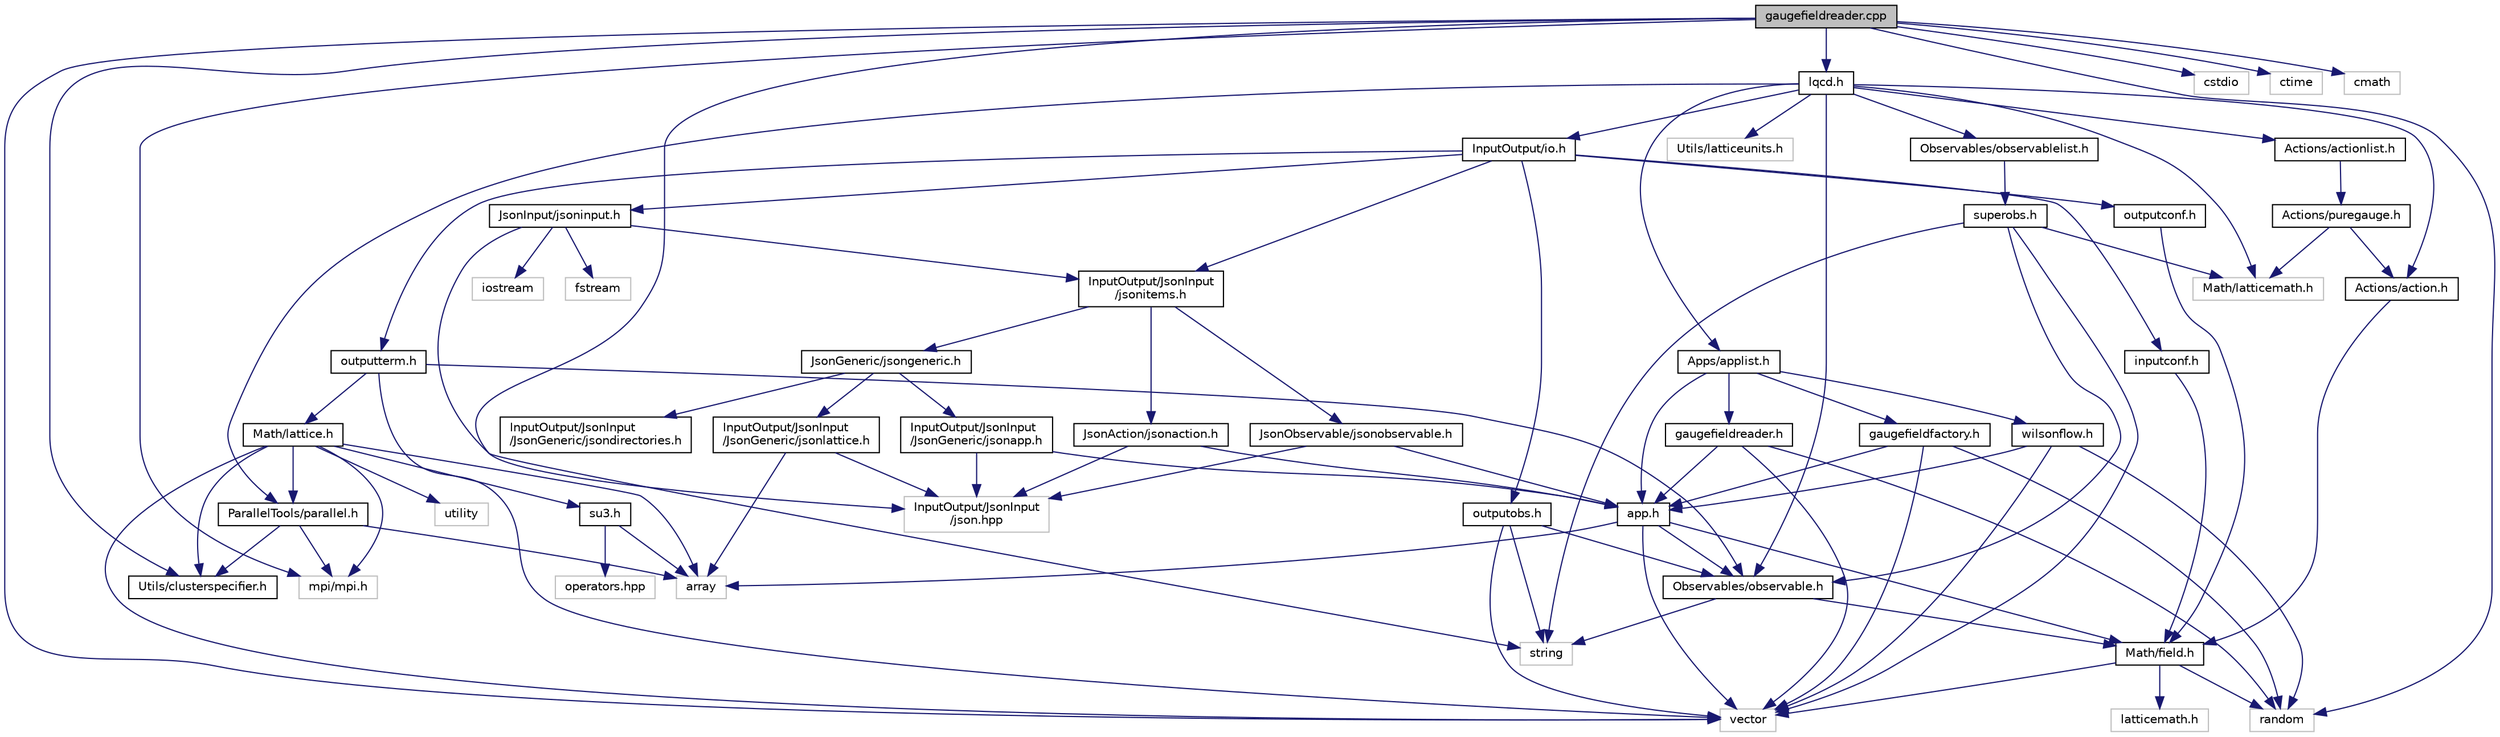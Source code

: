 digraph "gaugefieldreader.cpp"
{
 // INTERACTIVE_SVG=YES
  edge [fontname="Helvetica",fontsize="10",labelfontname="Helvetica",labelfontsize="10"];
  node [fontname="Helvetica",fontsize="10",shape=record];
  Node1 [label="gaugefieldreader.cpp",height=0.2,width=0.4,color="black", fillcolor="grey75", style="filled", fontcolor="black"];
  Node1 -> Node2 [color="midnightblue",fontsize="10",style="solid",fontname="Helvetica"];
  Node2 [label="Utils/clusterspecifier.h",height=0.2,width=0.4,color="black", fillcolor="white", style="filled",URL="$df/d5b/clusterspecifier_8h_source.html"];
  Node1 -> Node3 [color="midnightblue",fontsize="10",style="solid",fontname="Helvetica"];
  Node3 [label="mpi/mpi.h",height=0.2,width=0.4,color="grey75", fillcolor="white", style="filled"];
  Node1 -> Node4 [color="midnightblue",fontsize="10",style="solid",fontname="Helvetica"];
  Node4 [label="vector",height=0.2,width=0.4,color="grey75", fillcolor="white", style="filled"];
  Node1 -> Node5 [color="midnightblue",fontsize="10",style="solid",fontname="Helvetica"];
  Node5 [label="cstdio",height=0.2,width=0.4,color="grey75", fillcolor="white", style="filled"];
  Node1 -> Node6 [color="midnightblue",fontsize="10",style="solid",fontname="Helvetica"];
  Node6 [label="string",height=0.2,width=0.4,color="grey75", fillcolor="white", style="filled"];
  Node1 -> Node7 [color="midnightblue",fontsize="10",style="solid",fontname="Helvetica"];
  Node7 [label="ctime",height=0.2,width=0.4,color="grey75", fillcolor="white", style="filled"];
  Node1 -> Node8 [color="midnightblue",fontsize="10",style="solid",fontname="Helvetica"];
  Node8 [label="cmath",height=0.2,width=0.4,color="grey75", fillcolor="white", style="filled"];
  Node1 -> Node9 [color="midnightblue",fontsize="10",style="solid",fontname="Helvetica"];
  Node9 [label="random",height=0.2,width=0.4,color="grey75", fillcolor="white", style="filled"];
  Node1 -> Node10 [color="midnightblue",fontsize="10",style="solid",fontname="Helvetica"];
  Node10 [label="lqcd.h",height=0.2,width=0.4,color="black", fillcolor="white", style="filled",URL="$d7/de6/lqcd_8h.html",tooltip="Main include file for all headers. "];
  Node10 -> Node11 [color="midnightblue",fontsize="10",style="solid",fontname="Helvetica"];
  Node11 [label="Actions/action.h",height=0.2,width=0.4,color="black", fillcolor="white", style="filled",URL="$d7/d61/action_8h.html",tooltip="Contains the definition of the Action prototype. "];
  Node11 -> Node12 [color="midnightblue",fontsize="10",style="solid",fontname="Helvetica"];
  Node12 [label="Math/field.h",height=0.2,width=0.4,color="black", fillcolor="white", style="filled",URL="$d5/d5a/field_8h.html",tooltip="Contains the definition of the Field class. "];
  Node12 -> Node4 [color="midnightblue",fontsize="10",style="solid",fontname="Helvetica"];
  Node12 -> Node9 [color="midnightblue",fontsize="10",style="solid",fontname="Helvetica"];
  Node12 -> Node13 [color="midnightblue",fontsize="10",style="solid",fontname="Helvetica"];
  Node13 [label="latticemath.h",height=0.2,width=0.4,color="grey75", fillcolor="white", style="filled"];
  Node10 -> Node14 [color="midnightblue",fontsize="10",style="solid",fontname="Helvetica"];
  Node14 [label="Actions/actionlist.h",height=0.2,width=0.4,color="black", fillcolor="white", style="filled",URL="$dd/d0c/actionlist_8h.html",tooltip="Main include file for Action derived classes. "];
  Node14 -> Node15 [color="midnightblue",fontsize="10",style="solid",fontname="Helvetica"];
  Node15 [label="Actions/puregauge.h",height=0.2,width=0.4,color="black", fillcolor="white", style="filled",URL="$de/d02/puregauge_8h.html",tooltip="Contains the definition of the PureGauge action derived class. "];
  Node15 -> Node11 [color="midnightblue",fontsize="10",style="solid",fontname="Helvetica"];
  Node15 -> Node16 [color="midnightblue",fontsize="10",style="solid",fontname="Helvetica"];
  Node16 [label="Math/latticemath.h",height=0.2,width=0.4,color="grey75", fillcolor="white", style="filled"];
  Node10 -> Node17 [color="midnightblue",fontsize="10",style="solid",fontname="Helvetica"];
  Node17 [label="Apps/applist.h",height=0.2,width=0.4,color="black", fillcolor="white", style="filled",URL="$d2/dc3/applist_8h.html",tooltip="Main include file for App derived classes. "];
  Node17 -> Node18 [color="midnightblue",fontsize="10",style="solid",fontname="Helvetica"];
  Node18 [label="app.h",height=0.2,width=0.4,color="black", fillcolor="white", style="filled",URL="$d2/d39/app_8h.html",tooltip="Contains the definition of the App prototype. "];
  Node18 -> Node19 [color="midnightblue",fontsize="10",style="solid",fontname="Helvetica"];
  Node19 [label="array",height=0.2,width=0.4,color="grey75", fillcolor="white", style="filled"];
  Node18 -> Node4 [color="midnightblue",fontsize="10",style="solid",fontname="Helvetica"];
  Node18 -> Node12 [color="midnightblue",fontsize="10",style="solid",fontname="Helvetica"];
  Node18 -> Node20 [color="midnightblue",fontsize="10",style="solid",fontname="Helvetica"];
  Node20 [label="Observables/observable.h",height=0.2,width=0.4,color="black", fillcolor="white", style="filled",URL="$d6/d1e/observable_8h.html",tooltip="Contains the definition of the Observable prototype. "];
  Node20 -> Node6 [color="midnightblue",fontsize="10",style="solid",fontname="Helvetica"];
  Node20 -> Node12 [color="midnightblue",fontsize="10",style="solid",fontname="Helvetica"];
  Node17 -> Node21 [color="midnightblue",fontsize="10",style="solid",fontname="Helvetica"];
  Node21 [label="gaugefieldfactory.h",height=0.2,width=0.4,color="black", fillcolor="white", style="filled",URL="$d6/d5e/gaugefieldfactory_8h.html",tooltip="Contains the definition of the GaugeFieldFactory App derived class. "];
  Node21 -> Node4 [color="midnightblue",fontsize="10",style="solid",fontname="Helvetica"];
  Node21 -> Node9 [color="midnightblue",fontsize="10",style="solid",fontname="Helvetica"];
  Node21 -> Node18 [color="midnightblue",fontsize="10",style="solid",fontname="Helvetica"];
  Node17 -> Node22 [color="midnightblue",fontsize="10",style="solid",fontname="Helvetica"];
  Node22 [label="gaugefieldreader.h",height=0.2,width=0.4,color="black", fillcolor="white", style="filled",URL="$d8/d09/gaugefieldreader_8h.html",tooltip="Contains the definition of the GaugeFieldReader App derived class. "];
  Node22 -> Node4 [color="midnightblue",fontsize="10",style="solid",fontname="Helvetica"];
  Node22 -> Node9 [color="midnightblue",fontsize="10",style="solid",fontname="Helvetica"];
  Node22 -> Node18 [color="midnightblue",fontsize="10",style="solid",fontname="Helvetica"];
  Node17 -> Node23 [color="midnightblue",fontsize="10",style="solid",fontname="Helvetica"];
  Node23 [label="wilsonflow.h",height=0.2,width=0.4,color="black", fillcolor="white", style="filled",URL="$d3/df8/wilsonflow_8h.html",tooltip="Contains the definition of the WilsonFlow App derived class. "];
  Node23 -> Node4 [color="midnightblue",fontsize="10",style="solid",fontname="Helvetica"];
  Node23 -> Node9 [color="midnightblue",fontsize="10",style="solid",fontname="Helvetica"];
  Node23 -> Node18 [color="midnightblue",fontsize="10",style="solid",fontname="Helvetica"];
  Node10 -> Node24 [color="midnightblue",fontsize="10",style="solid",fontname="Helvetica"];
  Node24 [label="InputOutput/io.h",height=0.2,width=0.4,color="black", fillcolor="white", style="filled",URL="$dc/dac/io_8h.html",tooltip="Main include file for input output related headers. "];
  Node24 -> Node25 [color="midnightblue",fontsize="10",style="solid",fontname="Helvetica"];
  Node25 [label="inputconf.h",height=0.2,width=0.4,color="black", fillcolor="white", style="filled",URL="$d5/d57/inputconf_8h.html",tooltip="Contains classes for reading lattices from binary files. "];
  Node25 -> Node12 [color="midnightblue",fontsize="10",style="solid",fontname="Helvetica"];
  Node24 -> Node26 [color="midnightblue",fontsize="10",style="solid",fontname="Helvetica"];
  Node26 [label="outputconf.h",height=0.2,width=0.4,color="black", fillcolor="white", style="filled",URL="$d6/dca/outputconf_8h.html",tooltip="Contains classes for saving lattices to binary files. "];
  Node26 -> Node12 [color="midnightblue",fontsize="10",style="solid",fontname="Helvetica"];
  Node24 -> Node27 [color="midnightblue",fontsize="10",style="solid",fontname="Helvetica"];
  Node27 [label="outputobs.h",height=0.2,width=0.4,color="black", fillcolor="white", style="filled",URL="$d4/d05/outputobs_8h.html",tooltip="Contains classes for output to file of observables values. "];
  Node27 -> Node4 [color="midnightblue",fontsize="10",style="solid",fontname="Helvetica"];
  Node27 -> Node6 [color="midnightblue",fontsize="10",style="solid",fontname="Helvetica"];
  Node27 -> Node20 [color="midnightblue",fontsize="10",style="solid",fontname="Helvetica"];
  Node24 -> Node28 [color="midnightblue",fontsize="10",style="solid",fontname="Helvetica"];
  Node28 [label="outputterm.h",height=0.2,width=0.4,color="black", fillcolor="white", style="filled",URL="$dc/d00/outputterm_8h.html",tooltip="Contains classes for output to standard command line interface. "];
  Node28 -> Node4 [color="midnightblue",fontsize="10",style="solid",fontname="Helvetica"];
  Node28 -> Node29 [color="midnightblue",fontsize="10",style="solid",fontname="Helvetica"];
  Node29 [label="Math/lattice.h",height=0.2,width=0.4,color="black", fillcolor="white", style="filled",URL="$da/de0/lattice_8h.html",tooltip="Contains the definition of the Lattice class. "];
  Node29 -> Node4 [color="midnightblue",fontsize="10",style="solid",fontname="Helvetica"];
  Node29 -> Node19 [color="midnightblue",fontsize="10",style="solid",fontname="Helvetica"];
  Node29 -> Node30 [color="midnightblue",fontsize="10",style="solid",fontname="Helvetica"];
  Node30 [label="utility",height=0.2,width=0.4,color="grey75", fillcolor="white", style="filled"];
  Node29 -> Node31 [color="midnightblue",fontsize="10",style="solid",fontname="Helvetica"];
  Node31 [label="su3.h",height=0.2,width=0.4,color="black", fillcolor="white", style="filled",URL="$d1/df4/su3_8h.html",tooltip="Basic library to implement SU3 matrix arithmetics and functions. "];
  Node31 -> Node19 [color="midnightblue",fontsize="10",style="solid",fontname="Helvetica"];
  Node31 -> Node32 [color="midnightblue",fontsize="10",style="solid",fontname="Helvetica"];
  Node32 [label="operators.hpp",height=0.2,width=0.4,color="grey75", fillcolor="white", style="filled"];
  Node29 -> Node2 [color="midnightblue",fontsize="10",style="solid",fontname="Helvetica"];
  Node29 -> Node3 [color="midnightblue",fontsize="10",style="solid",fontname="Helvetica"];
  Node29 -> Node33 [color="midnightblue",fontsize="10",style="solid",fontname="Helvetica"];
  Node33 [label="ParallelTools/parallel.h",height=0.2,width=0.4,color="black", fillcolor="white", style="filled",URL="$df/d5c/parallel_8h.html",tooltip="Utilities for parallelization. "];
  Node33 -> Node2 [color="midnightblue",fontsize="10",style="solid",fontname="Helvetica"];
  Node33 -> Node3 [color="midnightblue",fontsize="10",style="solid",fontname="Helvetica"];
  Node33 -> Node19 [color="midnightblue",fontsize="10",style="solid",fontname="Helvetica"];
  Node28 -> Node20 [color="midnightblue",fontsize="10",style="solid",fontname="Helvetica"];
  Node24 -> Node34 [color="midnightblue",fontsize="10",style="solid",fontname="Helvetica"];
  Node34 [label="JsonInput/jsoninput.h",height=0.2,width=0.4,color="black", fillcolor="white", style="filled",URL="$d3/d35/jsoninput_8h_source.html"];
  Node34 -> Node35 [color="midnightblue",fontsize="10",style="solid",fontname="Helvetica"];
  Node35 [label="iostream",height=0.2,width=0.4,color="grey75", fillcolor="white", style="filled"];
  Node34 -> Node36 [color="midnightblue",fontsize="10",style="solid",fontname="Helvetica"];
  Node36 [label="fstream",height=0.2,width=0.4,color="grey75", fillcolor="white", style="filled"];
  Node34 -> Node37 [color="midnightblue",fontsize="10",style="solid",fontname="Helvetica"];
  Node37 [label="InputOutput/JsonInput\l/json.hpp",height=0.2,width=0.4,color="grey75", fillcolor="white", style="filled"];
  Node34 -> Node38 [color="midnightblue",fontsize="10",style="solid",fontname="Helvetica"];
  Node38 [label="InputOutput/JsonInput\l/jsonitems.h",height=0.2,width=0.4,color="black", fillcolor="white", style="filled",URL="$da/df7/jsonitems_8h_source.html"];
  Node38 -> Node39 [color="midnightblue",fontsize="10",style="solid",fontname="Helvetica"];
  Node39 [label="JsonGeneric/jsongeneric.h",height=0.2,width=0.4,color="black", fillcolor="white", style="filled",URL="$dc/da0/jsongeneric_8h_source.html"];
  Node39 -> Node40 [color="midnightblue",fontsize="10",style="solid",fontname="Helvetica"];
  Node40 [label="InputOutput/JsonInput\l/JsonGeneric/jsonapp.h",height=0.2,width=0.4,color="black", fillcolor="white", style="filled",URL="$d9/db0/jsonapp_8h_source.html"];
  Node40 -> Node37 [color="midnightblue",fontsize="10",style="solid",fontname="Helvetica"];
  Node40 -> Node18 [color="midnightblue",fontsize="10",style="solid",fontname="Helvetica"];
  Node39 -> Node41 [color="midnightblue",fontsize="10",style="solid",fontname="Helvetica"];
  Node41 [label="InputOutput/JsonInput\l/JsonGeneric/jsonlattice.h",height=0.2,width=0.4,color="black", fillcolor="white", style="filled",URL="$da/dc9/jsonlattice_8h_source.html"];
  Node41 -> Node37 [color="midnightblue",fontsize="10",style="solid",fontname="Helvetica"];
  Node41 -> Node19 [color="midnightblue",fontsize="10",style="solid",fontname="Helvetica"];
  Node39 -> Node42 [color="midnightblue",fontsize="10",style="solid",fontname="Helvetica"];
  Node42 [label="InputOutput/JsonInput\l/JsonGeneric/jsondirectories.h",height=0.2,width=0.4,color="black", fillcolor="white", style="filled",URL="$d7/d87/jsondirectories_8h_source.html"];
  Node38 -> Node43 [color="midnightblue",fontsize="10",style="solid",fontname="Helvetica"];
  Node43 [label="JsonAction/jsonaction.h",height=0.2,width=0.4,color="black", fillcolor="white", style="filled",URL="$db/dfd/jsonaction_8h_source.html"];
  Node43 -> Node37 [color="midnightblue",fontsize="10",style="solid",fontname="Helvetica"];
  Node43 -> Node18 [color="midnightblue",fontsize="10",style="solid",fontname="Helvetica"];
  Node38 -> Node44 [color="midnightblue",fontsize="10",style="solid",fontname="Helvetica"];
  Node44 [label="JsonObservable/jsonobservable.h",height=0.2,width=0.4,color="black", fillcolor="white", style="filled",URL="$d2/de0/jsonobservable_8h_source.html"];
  Node44 -> Node37 [color="midnightblue",fontsize="10",style="solid",fontname="Helvetica"];
  Node44 -> Node18 [color="midnightblue",fontsize="10",style="solid",fontname="Helvetica"];
  Node24 -> Node38 [color="midnightblue",fontsize="10",style="solid",fontname="Helvetica"];
  Node10 -> Node16 [color="midnightblue",fontsize="10",style="solid",fontname="Helvetica"];
  Node10 -> Node20 [color="midnightblue",fontsize="10",style="solid",fontname="Helvetica"];
  Node10 -> Node45 [color="midnightblue",fontsize="10",style="solid",fontname="Helvetica"];
  Node45 [label="Observables/observablelist.h",height=0.2,width=0.4,color="black", fillcolor="white", style="filled",URL="$da/d46/observablelist_8h.html",tooltip="Main include file for Observable derived classes. "];
  Node45 -> Node46 [color="midnightblue",fontsize="10",style="solid",fontname="Helvetica"];
  Node46 [label="superobs.h",height=0.2,width=0.4,color="black", fillcolor="white", style="filled",URL="$d0/df6/superobs_8h.html",tooltip="Contains the definition of the SuperObs class. "];
  Node46 -> Node4 [color="midnightblue",fontsize="10",style="solid",fontname="Helvetica"];
  Node46 -> Node6 [color="midnightblue",fontsize="10",style="solid",fontname="Helvetica"];
  Node46 -> Node20 [color="midnightblue",fontsize="10",style="solid",fontname="Helvetica"];
  Node46 -> Node16 [color="midnightblue",fontsize="10",style="solid",fontname="Helvetica"];
  Node10 -> Node33 [color="midnightblue",fontsize="10",style="solid",fontname="Helvetica"];
  Node10 -> Node47 [color="midnightblue",fontsize="10",style="solid",fontname="Helvetica"];
  Node47 [label="Utils/latticeunits.h",height=0.2,width=0.4,color="grey75", fillcolor="white", style="filled"];
}
